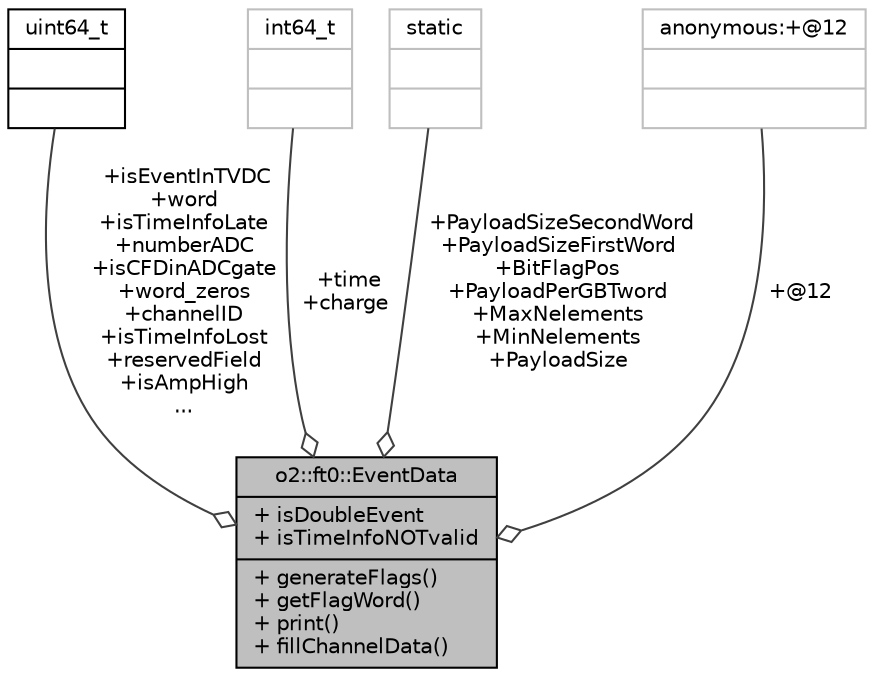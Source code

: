 digraph "o2::ft0::EventData"
{
 // INTERACTIVE_SVG=YES
  bgcolor="transparent";
  edge [fontname="Helvetica",fontsize="10",labelfontname="Helvetica",labelfontsize="10"];
  node [fontname="Helvetica",fontsize="10",shape=record];
  Node1 [label="{o2::ft0::EventData\n|+ isDoubleEvent\l+ isTimeInfoNOTvalid\l|+ generateFlags()\l+ getFlagWord()\l+ print()\l+ fillChannelData()\l}",height=0.2,width=0.4,color="black", fillcolor="grey75", style="filled", fontcolor="black"];
  Node2 -> Node1 [color="grey25",fontsize="10",style="solid",label=" +isEventInTVDC\n+word\n+isTimeInfoLate\n+numberADC\n+isCFDinADCgate\n+word_zeros\n+channelID\n+isTimeInfoLost\n+reservedField\n+isAmpHigh\n..." ,arrowhead="odiamond",fontname="Helvetica"];
  Node2 [label="{uint64_t\n||}",height=0.2,width=0.4,color="black",URL="$d6/d30/classuint64__t.html"];
  Node3 -> Node1 [color="grey25",fontsize="10",style="solid",label=" +time\n+charge" ,arrowhead="odiamond",fontname="Helvetica"];
  Node3 [label="{int64_t\n||}",height=0.2,width=0.4,color="grey75"];
  Node4 -> Node1 [color="grey25",fontsize="10",style="solid",label=" +PayloadSizeSecondWord\n+PayloadSizeFirstWord\n+BitFlagPos\n+PayloadPerGBTword\n+MaxNelements\n+MinNelements\n+PayloadSize" ,arrowhead="odiamond",fontname="Helvetica"];
  Node4 [label="{static\n||}",height=0.2,width=0.4,color="grey75"];
  Node5 -> Node1 [color="grey25",fontsize="10",style="solid",label=" +@12" ,arrowhead="odiamond",fontname="Helvetica"];
  Node5 [label="{anonymous:+@12\n||}",height=0.2,width=0.4,color="grey75"];
}
